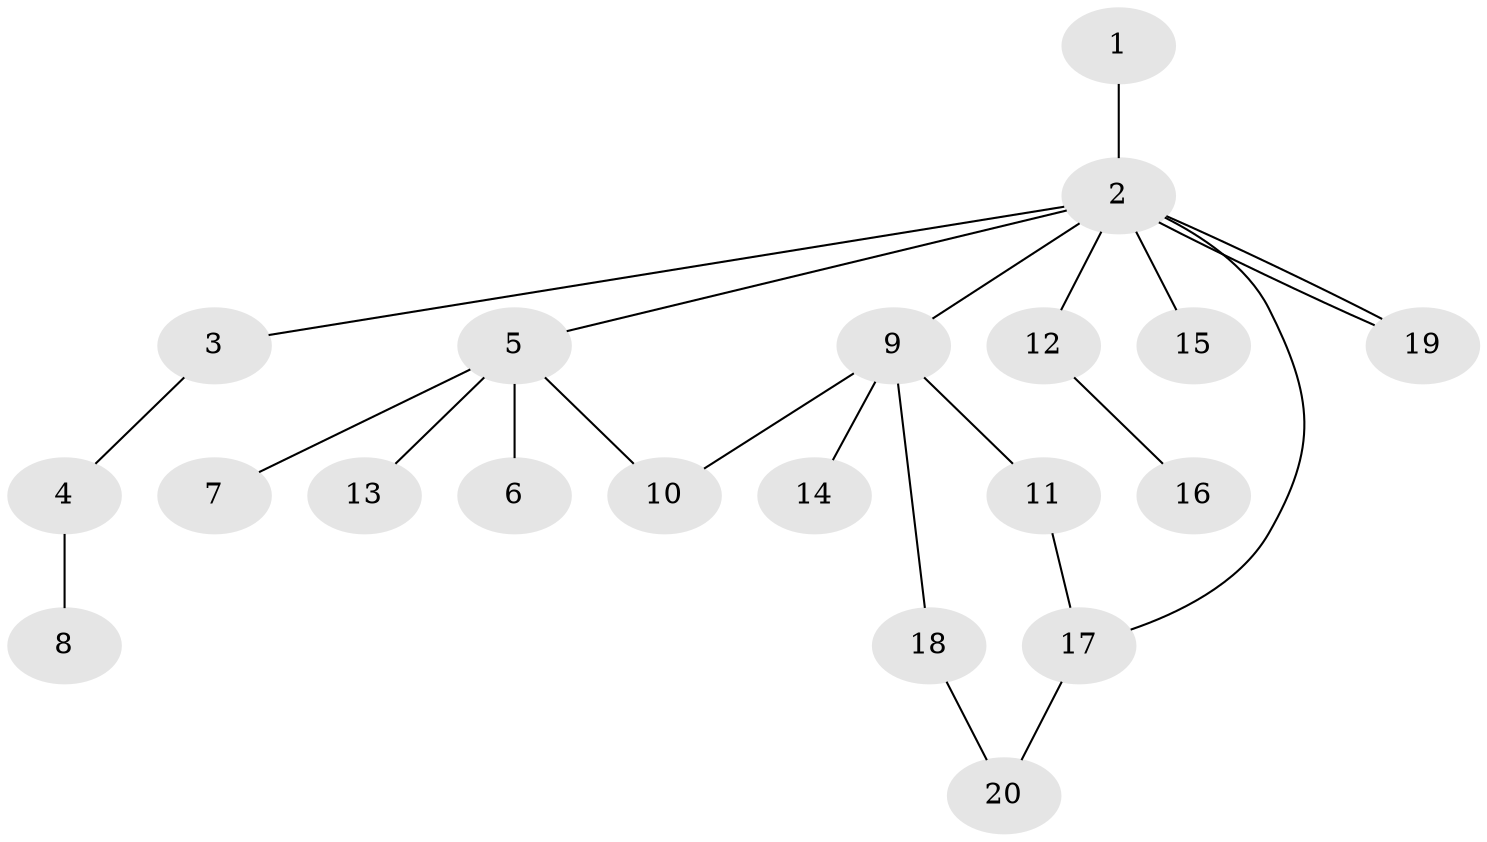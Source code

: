 // Generated by graph-tools (version 1.1) at 2025/46/02/15/25 05:46:28]
// undirected, 20 vertices, 23 edges
graph export_dot {
graph [start="1"]
  node [color=gray90,style=filled];
  1;
  2;
  3;
  4;
  5;
  6;
  7;
  8;
  9;
  10;
  11;
  12;
  13;
  14;
  15;
  16;
  17;
  18;
  19;
  20;
  1 -- 2;
  2 -- 3;
  2 -- 5;
  2 -- 9;
  2 -- 12;
  2 -- 15;
  2 -- 17;
  2 -- 19;
  2 -- 19;
  3 -- 4;
  4 -- 8;
  5 -- 6;
  5 -- 7;
  5 -- 10;
  5 -- 13;
  9 -- 10;
  9 -- 11;
  9 -- 14;
  9 -- 18;
  11 -- 17;
  12 -- 16;
  17 -- 20;
  18 -- 20;
}
